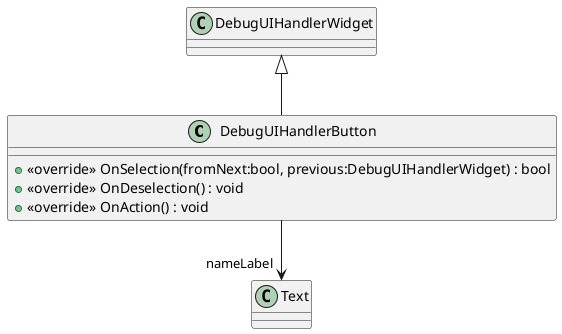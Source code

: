 @startuml
class DebugUIHandlerButton {
    + <<override>> OnSelection(fromNext:bool, previous:DebugUIHandlerWidget) : bool
    + <<override>> OnDeselection() : void
    + <<override>> OnAction() : void
}
DebugUIHandlerWidget <|-- DebugUIHandlerButton
DebugUIHandlerButton --> "nameLabel" Text
@enduml
